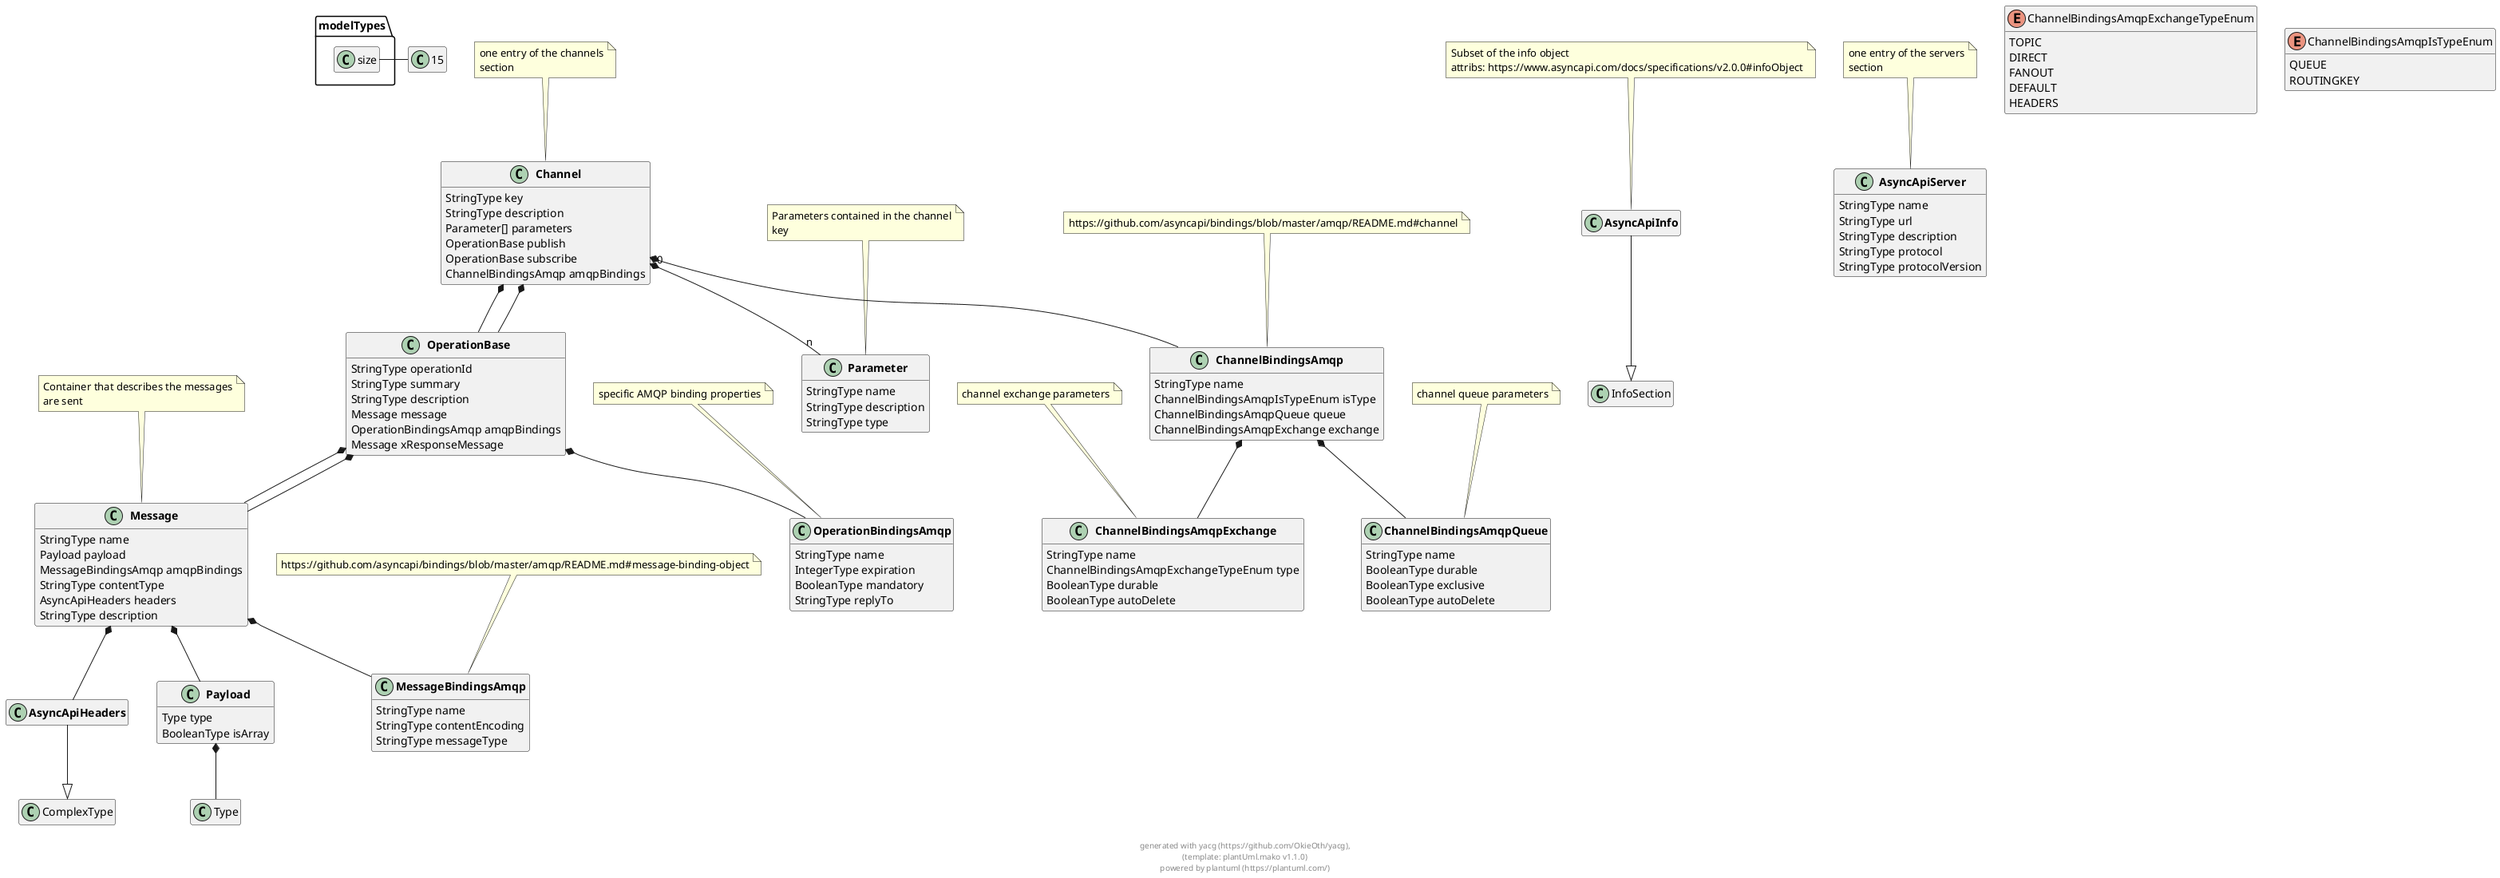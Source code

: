 
@startuml
hide empty methods
hide empty fields

modelTypes.size = 15


class "**OperationBase**" as OperationBase {
        StringType operationId
        StringType summary
        StringType description
        Message message
        OperationBindingsAmqp amqpBindings
        Message xResponseMessage
}

 

class "**Message**" as Message {
        StringType name
        Payload payload
        MessageBindingsAmqp amqpBindings
        StringType contentType
        AsyncApiHeaders headers
        StringType description
}
note top: Container that describes the messages\nare sent

 

class "**OperationBindingsAmqp**" as OperationBindingsAmqp {
        StringType name
        IntegerType expiration
        BooleanType mandatory
        StringType replyTo
}
note top: specific AMQP binding properties

 

class "**AsyncApiInfo**" as AsyncApiInfo {
}
note top: Subset of the info object\nattribs: https://www.asyncapi.com/docs/specifications/v2.0.0#infoObject

AsyncApiInfo --|> InfoSection
 

class "**AsyncApiServer**" as AsyncApiServer {
        StringType name
        StringType url
        StringType description
        StringType protocol
        StringType protocolVersion
}
note top: one entry of the servers\nsection

 

class "**Channel**" as Channel {
        StringType key
        StringType description
        Parameter[] parameters
        OperationBase publish
        OperationBase subscribe
        ChannelBindingsAmqp amqpBindings
}
note top: one entry of the channels\nsection

 

class "**Parameter**" as Parameter {
        StringType name
        StringType description
        StringType type
}
note top: Parameters contained in the channel\nkey

 

class "**ChannelBindingsAmqp**" as ChannelBindingsAmqp {
        StringType name
        ChannelBindingsAmqpIsTypeEnum isType
        ChannelBindingsAmqpQueue queue
        ChannelBindingsAmqpExchange exchange
}
note top: https://github.com/asyncapi/bindings/blob/master/amqp/README.md#channel

 

class "**ChannelBindingsAmqpExchange**" as ChannelBindingsAmqpExchange {
        StringType name
        ChannelBindingsAmqpExchangeTypeEnum type
        BooleanType durable
        BooleanType autoDelete
}
note top: channel exchange parameters

 

enum "ChannelBindingsAmqpExchangeTypeEnum" as ChannelBindingsAmqpExchangeTypeEnum {
    TOPIC
    DIRECT
    FANOUT
    DEFAULT
    HEADERS
}

class "**ChannelBindingsAmqpQueue**" as ChannelBindingsAmqpQueue {
        StringType name
        BooleanType durable
        BooleanType exclusive
        BooleanType autoDelete
}
note top: channel queue parameters

 

enum "ChannelBindingsAmqpIsTypeEnum" as ChannelBindingsAmqpIsTypeEnum {
    QUEUE
    ROUTINGKEY
}

class "**Payload**" as Payload {
        Type type
        BooleanType isArray
}

 

class "**MessageBindingsAmqp**" as MessageBindingsAmqp {
        StringType name
        StringType contentEncoding
        StringType messageType
}
note top: https://github.com/asyncapi/bindings/blob/master/amqp/README.md#message-binding-object

 

class "**AsyncApiHeaders**" as AsyncApiHeaders {
}

AsyncApiHeaders --|> ComplexType
 


    



OperationBase  *--  Message

OperationBase  *--  OperationBindingsAmqp

OperationBase  *--  Message

    

Message  *--  Payload

Message  *--  MessageBindingsAmqp


Message  *--  AsyncApiHeaders


    




    
    





    


Channel "0" *-- "n" Parameter

Channel  *--  OperationBase

Channel  *--  OperationBase

Channel  *--  ChannelBindingsAmqp

    



    


ChannelBindingsAmqp  *--  ChannelBindingsAmqpQueue

ChannelBindingsAmqp  *--  ChannelBindingsAmqpExchange

    




    
    




    
    
Payload  *--  Type


    



    

footer \ngenerated with yacg (https://github.com/OkieOth/yacg),\n(template: plantUml.mako v1.1.0)\npowered by plantuml (https://plantuml.com/)
@enduml